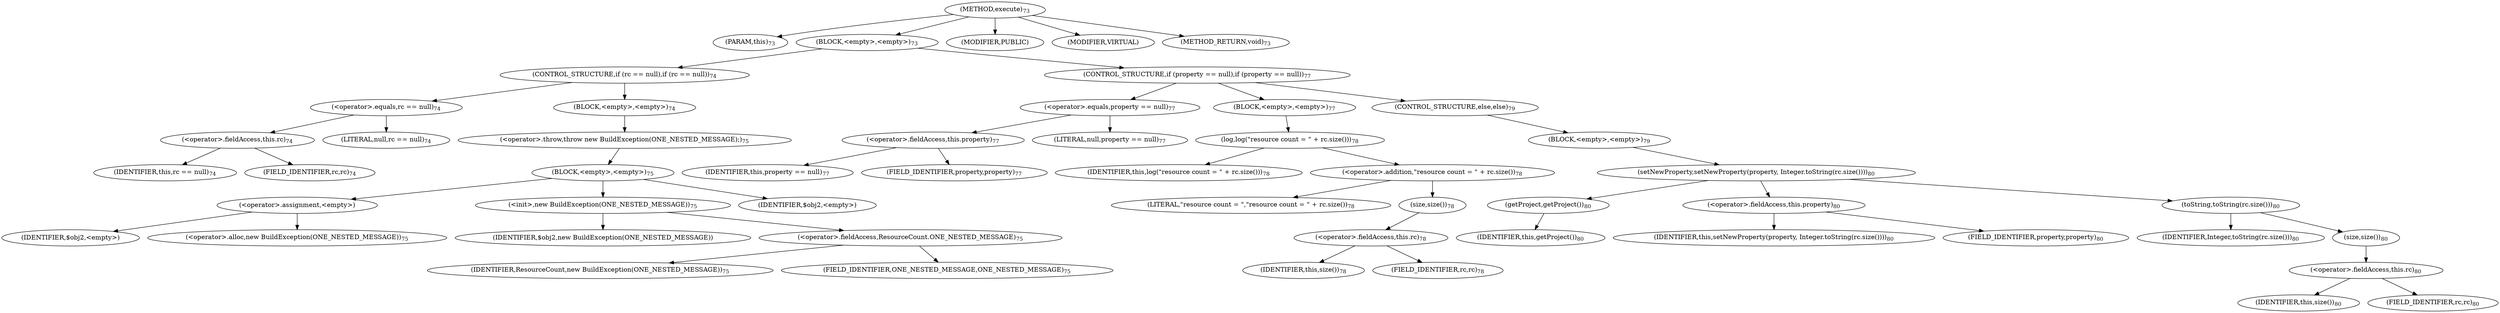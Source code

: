 digraph "execute" {  
"95" [label = <(METHOD,execute)<SUB>73</SUB>> ]
"6" [label = <(PARAM,this)<SUB>73</SUB>> ]
"96" [label = <(BLOCK,&lt;empty&gt;,&lt;empty&gt;)<SUB>73</SUB>> ]
"97" [label = <(CONTROL_STRUCTURE,if (rc == null),if (rc == null))<SUB>74</SUB>> ]
"98" [label = <(&lt;operator&gt;.equals,rc == null)<SUB>74</SUB>> ]
"99" [label = <(&lt;operator&gt;.fieldAccess,this.rc)<SUB>74</SUB>> ]
"100" [label = <(IDENTIFIER,this,rc == null)<SUB>74</SUB>> ]
"101" [label = <(FIELD_IDENTIFIER,rc,rc)<SUB>74</SUB>> ]
"102" [label = <(LITERAL,null,rc == null)<SUB>74</SUB>> ]
"103" [label = <(BLOCK,&lt;empty&gt;,&lt;empty&gt;)<SUB>74</SUB>> ]
"104" [label = <(&lt;operator&gt;.throw,throw new BuildException(ONE_NESTED_MESSAGE);)<SUB>75</SUB>> ]
"105" [label = <(BLOCK,&lt;empty&gt;,&lt;empty&gt;)<SUB>75</SUB>> ]
"106" [label = <(&lt;operator&gt;.assignment,&lt;empty&gt;)> ]
"107" [label = <(IDENTIFIER,$obj2,&lt;empty&gt;)> ]
"108" [label = <(&lt;operator&gt;.alloc,new BuildException(ONE_NESTED_MESSAGE))<SUB>75</SUB>> ]
"109" [label = <(&lt;init&gt;,new BuildException(ONE_NESTED_MESSAGE))<SUB>75</SUB>> ]
"110" [label = <(IDENTIFIER,$obj2,new BuildException(ONE_NESTED_MESSAGE))> ]
"111" [label = <(&lt;operator&gt;.fieldAccess,ResourceCount.ONE_NESTED_MESSAGE)<SUB>75</SUB>> ]
"112" [label = <(IDENTIFIER,ResourceCount,new BuildException(ONE_NESTED_MESSAGE))<SUB>75</SUB>> ]
"113" [label = <(FIELD_IDENTIFIER,ONE_NESTED_MESSAGE,ONE_NESTED_MESSAGE)<SUB>75</SUB>> ]
"114" [label = <(IDENTIFIER,$obj2,&lt;empty&gt;)> ]
"115" [label = <(CONTROL_STRUCTURE,if (property == null),if (property == null))<SUB>77</SUB>> ]
"116" [label = <(&lt;operator&gt;.equals,property == null)<SUB>77</SUB>> ]
"117" [label = <(&lt;operator&gt;.fieldAccess,this.property)<SUB>77</SUB>> ]
"118" [label = <(IDENTIFIER,this,property == null)<SUB>77</SUB>> ]
"119" [label = <(FIELD_IDENTIFIER,property,property)<SUB>77</SUB>> ]
"120" [label = <(LITERAL,null,property == null)<SUB>77</SUB>> ]
"121" [label = <(BLOCK,&lt;empty&gt;,&lt;empty&gt;)<SUB>77</SUB>> ]
"122" [label = <(log,log(&quot;resource count = &quot; + rc.size()))<SUB>78</SUB>> ]
"5" [label = <(IDENTIFIER,this,log(&quot;resource count = &quot; + rc.size()))<SUB>78</SUB>> ]
"123" [label = <(&lt;operator&gt;.addition,&quot;resource count = &quot; + rc.size())<SUB>78</SUB>> ]
"124" [label = <(LITERAL,&quot;resource count = &quot;,&quot;resource count = &quot; + rc.size())<SUB>78</SUB>> ]
"125" [label = <(size,size())<SUB>78</SUB>> ]
"126" [label = <(&lt;operator&gt;.fieldAccess,this.rc)<SUB>78</SUB>> ]
"127" [label = <(IDENTIFIER,this,size())<SUB>78</SUB>> ]
"128" [label = <(FIELD_IDENTIFIER,rc,rc)<SUB>78</SUB>> ]
"129" [label = <(CONTROL_STRUCTURE,else,else)<SUB>79</SUB>> ]
"130" [label = <(BLOCK,&lt;empty&gt;,&lt;empty&gt;)<SUB>79</SUB>> ]
"131" [label = <(setNewProperty,setNewProperty(property, Integer.toString(rc.size())))<SUB>80</SUB>> ]
"132" [label = <(getProject,getProject())<SUB>80</SUB>> ]
"7" [label = <(IDENTIFIER,this,getProject())<SUB>80</SUB>> ]
"133" [label = <(&lt;operator&gt;.fieldAccess,this.property)<SUB>80</SUB>> ]
"134" [label = <(IDENTIFIER,this,setNewProperty(property, Integer.toString(rc.size())))<SUB>80</SUB>> ]
"135" [label = <(FIELD_IDENTIFIER,property,property)<SUB>80</SUB>> ]
"136" [label = <(toString,toString(rc.size()))<SUB>80</SUB>> ]
"137" [label = <(IDENTIFIER,Integer,toString(rc.size()))<SUB>80</SUB>> ]
"138" [label = <(size,size())<SUB>80</SUB>> ]
"139" [label = <(&lt;operator&gt;.fieldAccess,this.rc)<SUB>80</SUB>> ]
"140" [label = <(IDENTIFIER,this,size())<SUB>80</SUB>> ]
"141" [label = <(FIELD_IDENTIFIER,rc,rc)<SUB>80</SUB>> ]
"142" [label = <(MODIFIER,PUBLIC)> ]
"143" [label = <(MODIFIER,VIRTUAL)> ]
"144" [label = <(METHOD_RETURN,void)<SUB>73</SUB>> ]
  "95" -> "6" 
  "95" -> "96" 
  "95" -> "142" 
  "95" -> "143" 
  "95" -> "144" 
  "96" -> "97" 
  "96" -> "115" 
  "97" -> "98" 
  "97" -> "103" 
  "98" -> "99" 
  "98" -> "102" 
  "99" -> "100" 
  "99" -> "101" 
  "103" -> "104" 
  "104" -> "105" 
  "105" -> "106" 
  "105" -> "109" 
  "105" -> "114" 
  "106" -> "107" 
  "106" -> "108" 
  "109" -> "110" 
  "109" -> "111" 
  "111" -> "112" 
  "111" -> "113" 
  "115" -> "116" 
  "115" -> "121" 
  "115" -> "129" 
  "116" -> "117" 
  "116" -> "120" 
  "117" -> "118" 
  "117" -> "119" 
  "121" -> "122" 
  "122" -> "5" 
  "122" -> "123" 
  "123" -> "124" 
  "123" -> "125" 
  "125" -> "126" 
  "126" -> "127" 
  "126" -> "128" 
  "129" -> "130" 
  "130" -> "131" 
  "131" -> "132" 
  "131" -> "133" 
  "131" -> "136" 
  "132" -> "7" 
  "133" -> "134" 
  "133" -> "135" 
  "136" -> "137" 
  "136" -> "138" 
  "138" -> "139" 
  "139" -> "140" 
  "139" -> "141" 
}
